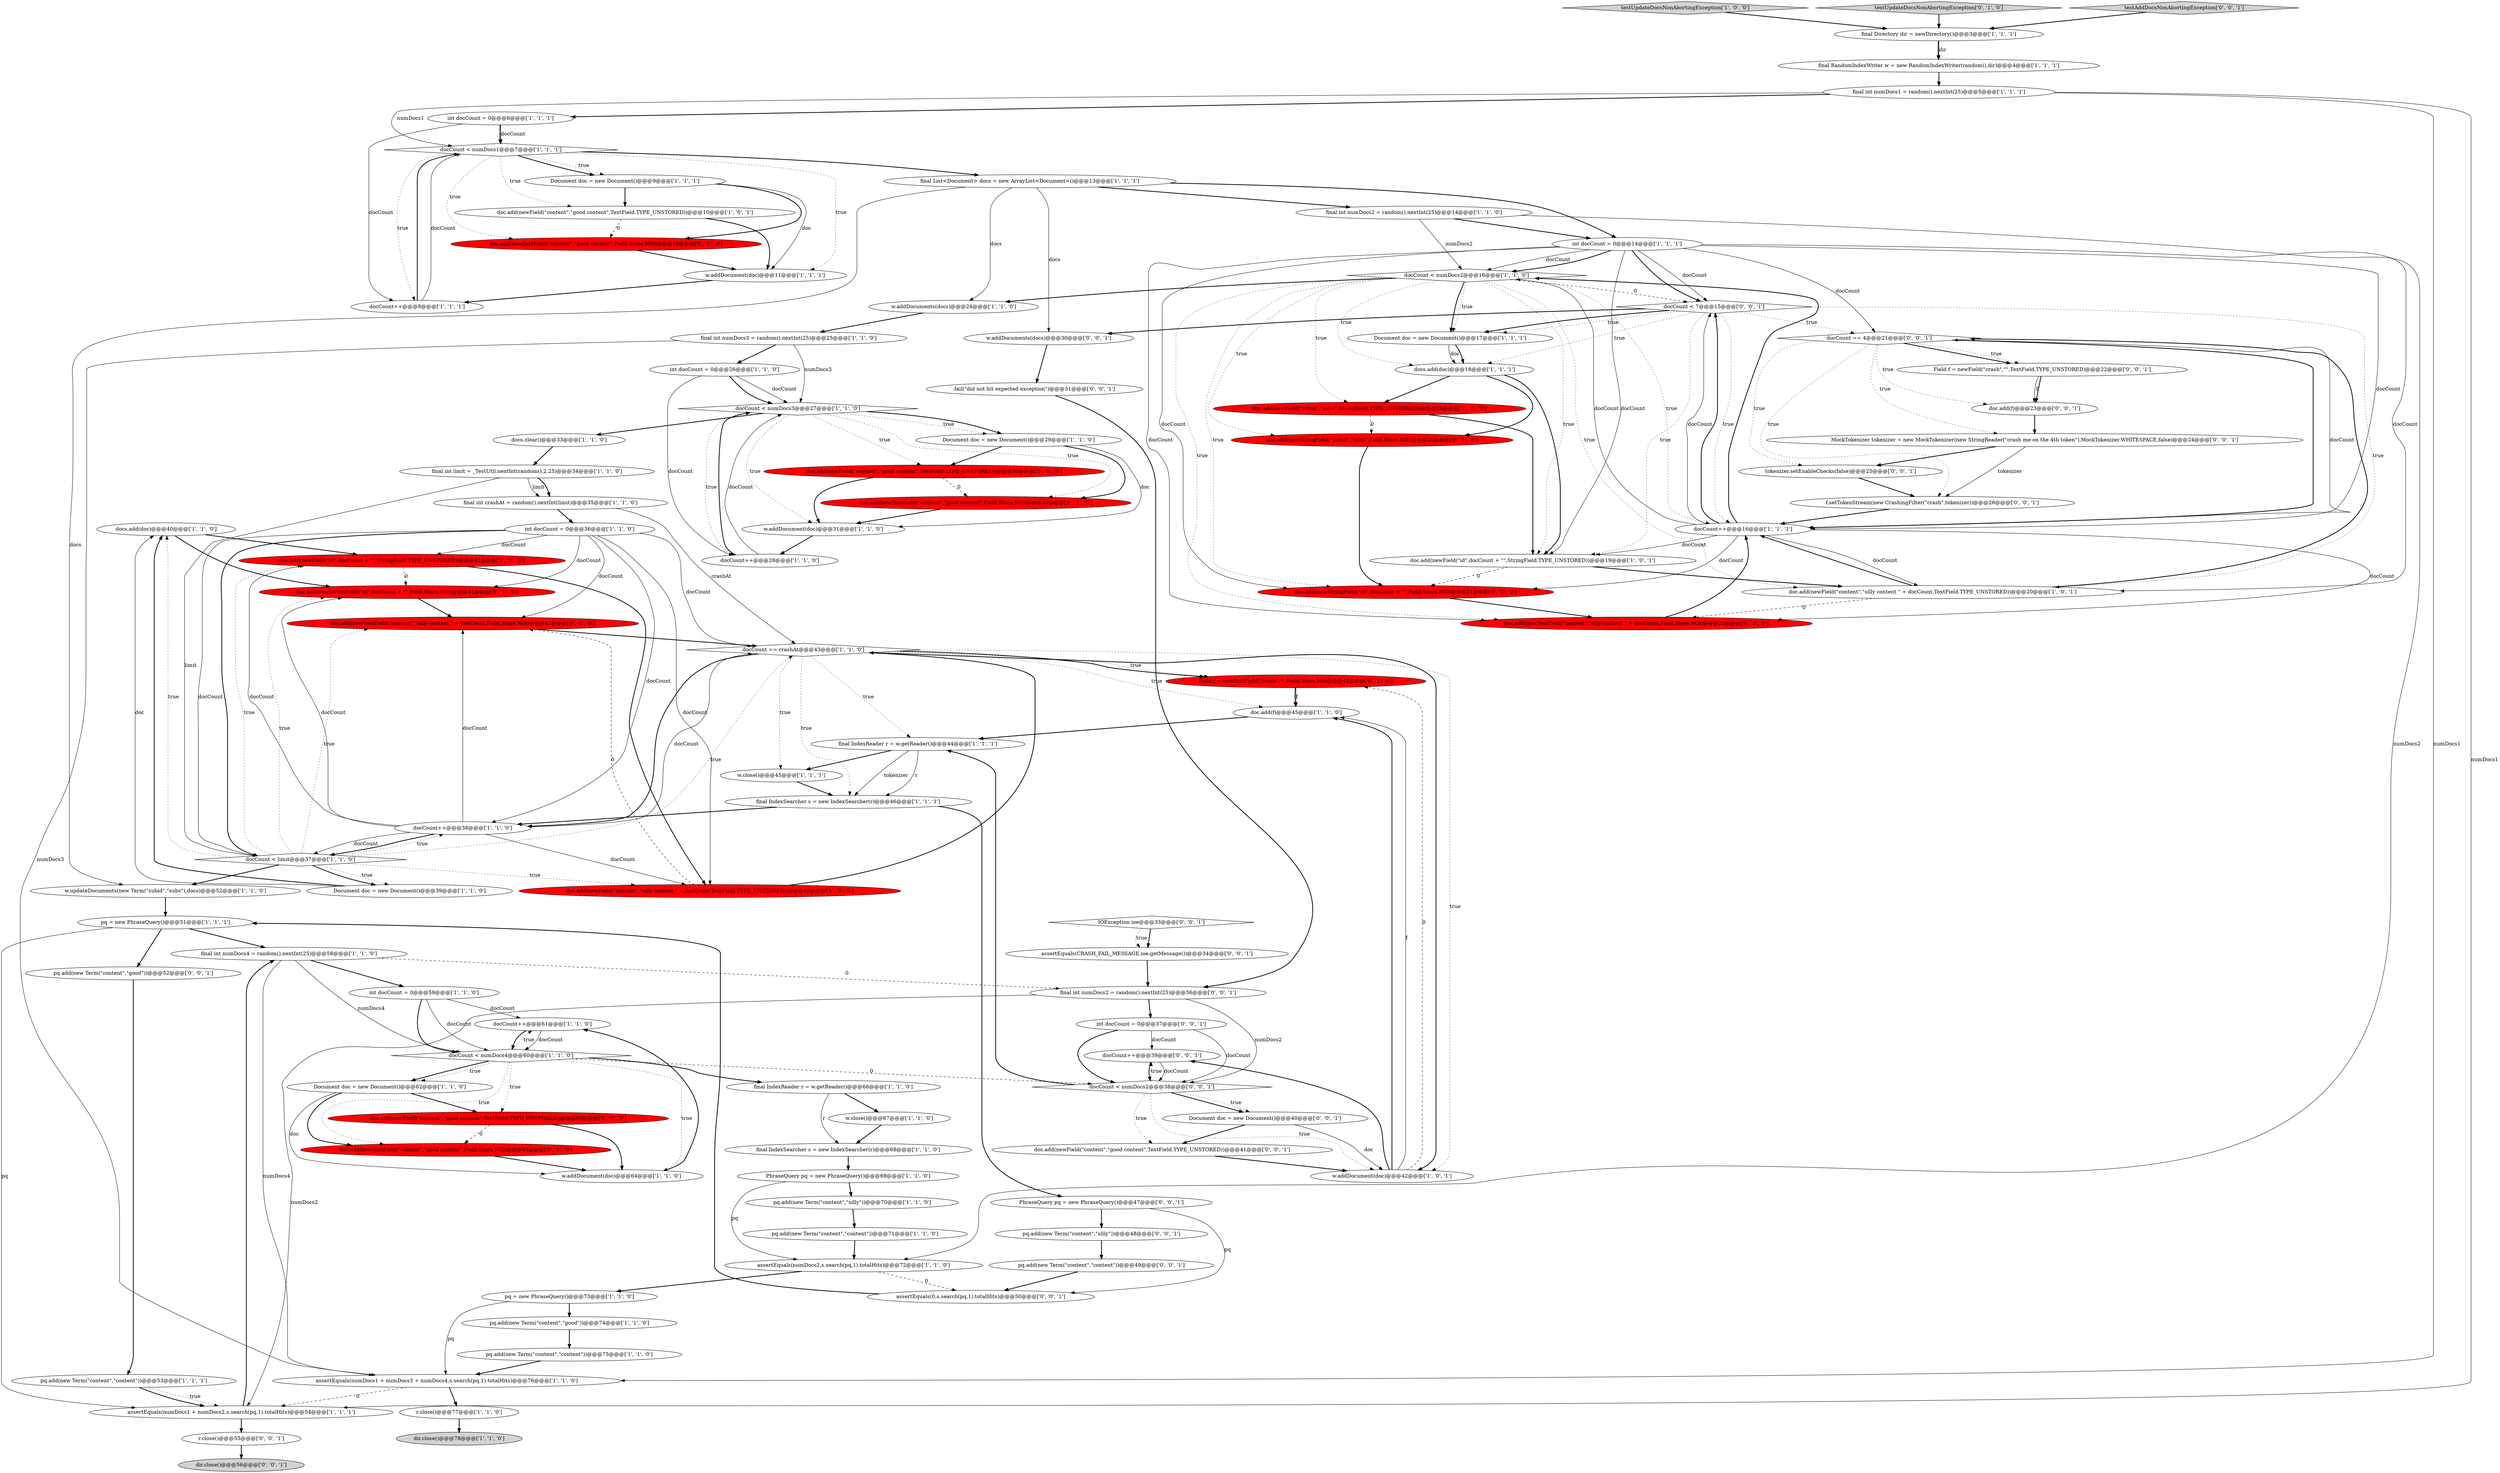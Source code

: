 digraph {
16 [style = filled, label = "docs.add(doc)@@@40@@@['1', '1', '0']", fillcolor = white, shape = ellipse image = "AAA0AAABBB1BBB"];
87 [style = filled, label = "dir.close()@@@56@@@['0', '0', '1']", fillcolor = lightgray, shape = ellipse image = "AAA0AAABBB3BBB"];
93 [style = filled, label = "pq.add(new Term(\"content\",\"silly\"))@@@48@@@['0', '0', '1']", fillcolor = white, shape = ellipse image = "AAA0AAABBB3BBB"];
13 [style = filled, label = "Document doc = new Document()@@@9@@@['1', '1', '1']", fillcolor = white, shape = ellipse image = "AAA0AAABBB1BBB"];
27 [style = filled, label = "doc.add(newField(\"id\",docCount + \"\",StringField.TYPE_UNSTORED))@@@41@@@['1', '0', '0']", fillcolor = red, shape = ellipse image = "AAA1AAABBB1BBB"];
73 [style = filled, label = "Field f = newTextField(\"crash\",\"\",Field.Store.NO)@@@44@@@['0', '1', '0']", fillcolor = red, shape = ellipse image = "AAA1AAABBB2BBB"];
7 [style = filled, label = "w.addDocument(doc)@@@42@@@['1', '0', '1']", fillcolor = white, shape = ellipse image = "AAA0AAABBB1BBB"];
102 [style = filled, label = "MockTokenizer tokenizer = new MockTokenizer(new StringReader(\"crash me on the 4th token\"),MockTokenizer.WHITESPACE,false)@@@24@@@['0', '0', '1']", fillcolor = white, shape = ellipse image = "AAA0AAABBB3BBB"];
12 [style = filled, label = "r.close()@@@77@@@['1', '1', '0']", fillcolor = white, shape = ellipse image = "AAA0AAABBB1BBB"];
80 [style = filled, label = "final int numDocs2 = random().nextInt(25)@@@36@@@['0', '0', '1']", fillcolor = white, shape = ellipse image = "AAA0AAABBB3BBB"];
85 [style = filled, label = "f.setTokenStream(new CrashingFilter(\"crash\",tokenizer))@@@26@@@['0', '0', '1']", fillcolor = white, shape = ellipse image = "AAA0AAABBB3BBB"];
32 [style = filled, label = "docCount < numDocs3@@@27@@@['1', '1', '0']", fillcolor = white, shape = diamond image = "AAA0AAABBB1BBB"];
99 [style = filled, label = "doc.add(f)@@@23@@@['0', '0', '1']", fillcolor = white, shape = ellipse image = "AAA0AAABBB3BBB"];
48 [style = filled, label = "pq.add(new Term(\"content\",\"silly\"))@@@70@@@['1', '1', '0']", fillcolor = white, shape = ellipse image = "AAA0AAABBB1BBB"];
28 [style = filled, label = "testUpdateDocsNonAbortingException['1', '0', '0']", fillcolor = lightgray, shape = diamond image = "AAA0AAABBB1BBB"];
39 [style = filled, label = "final IndexSearcher s = new IndexSearcher(r)@@@68@@@['1', '1', '0']", fillcolor = white, shape = ellipse image = "AAA0AAABBB1BBB"];
19 [style = filled, label = "docCount < numDocs2@@@16@@@['1', '1', '0']", fillcolor = white, shape = diamond image = "AAA0AAABBB1BBB"];
11 [style = filled, label = "w.close()@@@45@@@['1', '1', '1']", fillcolor = white, shape = ellipse image = "AAA0AAABBB1BBB"];
46 [style = filled, label = "docCount++@@@8@@@['1', '1', '1']", fillcolor = white, shape = ellipse image = "AAA0AAABBB1BBB"];
92 [style = filled, label = "IOException ioe@@@33@@@['0', '0', '1']", fillcolor = white, shape = diamond image = "AAA0AAABBB3BBB"];
95 [style = filled, label = "docCount == 4@@@21@@@['0', '0', '1']", fillcolor = white, shape = diamond image = "AAA0AAABBB3BBB"];
94 [style = filled, label = "r.close()@@@55@@@['0', '0', '1']", fillcolor = white, shape = ellipse image = "AAA0AAABBB3BBB"];
78 [style = filled, label = "docCount < 7@@@15@@@['0', '0', '1']", fillcolor = white, shape = diamond image = "AAA0AAABBB3BBB"];
54 [style = filled, label = "doc.add(newField(\"content\",\"good content\",TextField.TYPE_UNSTORED))@@@30@@@['1', '0', '0']", fillcolor = red, shape = ellipse image = "AAA1AAABBB1BBB"];
44 [style = filled, label = "docCount == crashAt@@@43@@@['1', '1', '0']", fillcolor = white, shape = diamond image = "AAA0AAABBB1BBB"];
89 [style = filled, label = "Field f = newField(\"crash\",\"\",TextField.TYPE_UNSTORED)@@@22@@@['0', '0', '1']", fillcolor = white, shape = ellipse image = "AAA0AAABBB3BBB"];
75 [style = filled, label = "doc.add(newTextField(\"content\",\"good content\",Field.Store.NO))@@@30@@@['0', '1', '0']", fillcolor = red, shape = ellipse image = "AAA1AAABBB2BBB"];
20 [style = filled, label = "docCount++@@@16@@@['1', '1', '1']", fillcolor = white, shape = ellipse image = "AAA0AAABBB1BBB"];
63 [style = filled, label = "final IndexReader r = w.getReader()@@@44@@@['1', '1', '1']", fillcolor = white, shape = ellipse image = "AAA0AAABBB1BBB"];
29 [style = filled, label = "assertEquals(numDocs2,s.search(pq,1).totalHits)@@@72@@@['1', '1', '0']", fillcolor = white, shape = ellipse image = "AAA0AAABBB1BBB"];
2 [style = filled, label = "pq = new PhraseQuery()@@@73@@@['1', '1', '0']", fillcolor = white, shape = ellipse image = "AAA0AAABBB1BBB"];
24 [style = filled, label = "docCount++@@@28@@@['1', '1', '0']", fillcolor = white, shape = ellipse image = "AAA0AAABBB1BBB"];
69 [style = filled, label = "doc.add(newTextField(\"content\",\"good content\",Field.Store.NO))@@@63@@@['0', '1', '0']", fillcolor = red, shape = ellipse image = "AAA1AAABBB2BBB"];
47 [style = filled, label = "final int limit = _TestUtil.nextInt(random(),2,25)@@@34@@@['1', '1', '0']", fillcolor = white, shape = ellipse image = "AAA0AAABBB1BBB"];
97 [style = filled, label = "assertEquals(CRASH_FAIL_MESSAGE,ioe.getMessage())@@@34@@@['0', '0', '1']", fillcolor = white, shape = ellipse image = "AAA0AAABBB3BBB"];
34 [style = filled, label = "int docCount = 0@@@59@@@['1', '1', '0']", fillcolor = white, shape = ellipse image = "AAA0AAABBB1BBB"];
67 [style = filled, label = "final int numDocs4 = random().nextInt(25)@@@58@@@['1', '1', '0']", fillcolor = white, shape = ellipse image = "AAA0AAABBB1BBB"];
9 [style = filled, label = "doc.add(newField(\"subid\",\"subs\",StringField.TYPE_UNSTORED))@@@20@@@['1', '0', '0']", fillcolor = red, shape = ellipse image = "AAA1AAABBB1BBB"];
50 [style = filled, label = "docCount < numDocs1@@@7@@@['1', '1', '1']", fillcolor = white, shape = diamond image = "AAA0AAABBB1BBB"];
49 [style = filled, label = "dir.close()@@@78@@@['1', '1', '0']", fillcolor = lightgray, shape = ellipse image = "AAA0AAABBB1BBB"];
88 [style = filled, label = "fail(\"did not hit expected exception\")@@@31@@@['0', '0', '1']", fillcolor = white, shape = ellipse image = "AAA0AAABBB3BBB"];
74 [style = filled, label = "doc.add(newStringField(\"subid\",\"subs\",Field.Store.NO))@@@20@@@['0', '1', '0']", fillcolor = red, shape = ellipse image = "AAA1AAABBB2BBB"];
81 [style = filled, label = "int docCount = 0@@@37@@@['0', '0', '1']", fillcolor = white, shape = ellipse image = "AAA0AAABBB3BBB"];
22 [style = filled, label = "int docCount = 0@@@36@@@['1', '1', '0']", fillcolor = white, shape = ellipse image = "AAA0AAABBB1BBB"];
25 [style = filled, label = "docCount++@@@38@@@['1', '1', '0']", fillcolor = white, shape = ellipse image = "AAA0AAABBB1BBB"];
66 [style = filled, label = "final int numDocs2 = random().nextInt(25)@@@14@@@['1', '1', '0']", fillcolor = white, shape = ellipse image = "AAA0AAABBB1BBB"];
56 [style = filled, label = "int docCount = 0@@@26@@@['1', '1', '0']", fillcolor = white, shape = ellipse image = "AAA0AAABBB1BBB"];
5 [style = filled, label = "assertEquals(numDocs1 + numDocs3 + numDocs4,s.search(pq,1).totalHits)@@@76@@@['1', '1', '0']", fillcolor = white, shape = ellipse image = "AAA0AAABBB1BBB"];
53 [style = filled, label = "pq.add(new Term(\"content\",\"good\"))@@@74@@@['1', '1', '0']", fillcolor = white, shape = ellipse image = "AAA0AAABBB1BBB"];
79 [style = filled, label = "doc.add(newField(\"content\",\"good content\",TextField.TYPE_UNSTORED))@@@41@@@['0', '0', '1']", fillcolor = white, shape = ellipse image = "AAA0AAABBB3BBB"];
15 [style = filled, label = "PhraseQuery pq = new PhraseQuery()@@@69@@@['1', '1', '0']", fillcolor = white, shape = ellipse image = "AAA0AAABBB1BBB"];
60 [style = filled, label = "final int numDocs3 = random().nextInt(25)@@@25@@@['1', '1', '0']", fillcolor = white, shape = ellipse image = "AAA0AAABBB1BBB"];
35 [style = filled, label = "final Directory dir = newDirectory()@@@3@@@['1', '1', '1']", fillcolor = white, shape = ellipse image = "AAA0AAABBB1BBB"];
55 [style = filled, label = "docCount < limit@@@37@@@['1', '1', '0']", fillcolor = white, shape = diamond image = "AAA0AAABBB1BBB"];
26 [style = filled, label = "int docCount = 0@@@14@@@['1', '1', '1']", fillcolor = white, shape = ellipse image = "AAA0AAABBB1BBB"];
77 [style = filled, label = "doc.add(newTextField(\"content\",\"silly content \" + docCount,Field.Store.NO))@@@22@@@['0', '1', '0']", fillcolor = red, shape = ellipse image = "AAA1AAABBB2BBB"];
57 [style = filled, label = "Document doc = new Document()@@@17@@@['1', '1', '1']", fillcolor = white, shape = ellipse image = "AAA0AAABBB1BBB"];
52 [style = filled, label = "docs.add(doc)@@@18@@@['1', '1', '1']", fillcolor = white, shape = ellipse image = "AAA0AAABBB1BBB"];
37 [style = filled, label = "w.addDocument(doc)@@@31@@@['1', '1', '0']", fillcolor = white, shape = ellipse image = "AAA0AAABBB1BBB"];
76 [style = filled, label = "doc.add(newStringField(\"id\",docCount + \"\",Field.Store.NO))@@@41@@@['0', '1', '0']", fillcolor = red, shape = ellipse image = "AAA1AAABBB2BBB"];
100 [style = filled, label = "assertEquals(0,s.search(pq,1).totalHits)@@@50@@@['0', '0', '1']", fillcolor = white, shape = ellipse image = "AAA0AAABBB3BBB"];
18 [style = filled, label = "pq.add(new Term(\"content\",\"content\"))@@@71@@@['1', '1', '0']", fillcolor = white, shape = ellipse image = "AAA0AAABBB1BBB"];
3 [style = filled, label = "Document doc = new Document()@@@29@@@['1', '1', '0']", fillcolor = white, shape = ellipse image = "AAA0AAABBB1BBB"];
43 [style = filled, label = "doc.add(newField(\"content\",\"good content\",TextField.TYPE_UNSTORED))@@@10@@@['1', '0', '1']", fillcolor = white, shape = ellipse image = "AAA0AAABBB1BBB"];
14 [style = filled, label = "w.addDocument(doc)@@@11@@@['1', '1', '1']", fillcolor = white, shape = ellipse image = "AAA0AAABBB1BBB"];
21 [style = filled, label = "docs.clear()@@@33@@@['1', '1', '0']", fillcolor = white, shape = ellipse image = "AAA0AAABBB1BBB"];
6 [style = filled, label = "docCount++@@@61@@@['1', '1', '0']", fillcolor = white, shape = ellipse image = "AAA0AAABBB1BBB"];
96 [style = filled, label = "w.addDocuments(docs)@@@30@@@['0', '0', '1']", fillcolor = white, shape = ellipse image = "AAA0AAABBB3BBB"];
101 [style = filled, label = "PhraseQuery pq = new PhraseQuery()@@@47@@@['0', '0', '1']", fillcolor = white, shape = ellipse image = "AAA0AAABBB3BBB"];
8 [style = filled, label = "final List<Document> docs = new ArrayList<Document>()@@@13@@@['1', '1', '1']", fillcolor = white, shape = ellipse image = "AAA0AAABBB1BBB"];
64 [style = filled, label = "pq.add(new Term(\"content\",\"content\"))@@@53@@@['1', '1', '1']", fillcolor = white, shape = ellipse image = "AAA0AAABBB1BBB"];
71 [style = filled, label = "doc.add(newTextField(\"content\",\"good content\",Field.Store.NO))@@@10@@@['0', '1', '0']", fillcolor = red, shape = ellipse image = "AAA1AAABBB2BBB"];
40 [style = filled, label = "final int crashAt = random().nextInt(limit)@@@35@@@['1', '1', '0']", fillcolor = white, shape = ellipse image = "AAA0AAABBB1BBB"];
98 [style = filled, label = "docCount++@@@39@@@['0', '0', '1']", fillcolor = white, shape = ellipse image = "AAA0AAABBB3BBB"];
51 [style = filled, label = "pq = new PhraseQuery()@@@51@@@['1', '1', '1']", fillcolor = white, shape = ellipse image = "AAA0AAABBB1BBB"];
4 [style = filled, label = "doc.add(f)@@@45@@@['1', '1', '0']", fillcolor = white, shape = ellipse image = "AAA0AAABBB1BBB"];
41 [style = filled, label = "final IndexSearcher s = new IndexSearcher(r)@@@46@@@['1', '1', '1']", fillcolor = white, shape = ellipse image = "AAA0AAABBB1BBB"];
17 [style = filled, label = "doc.add(newField(\"content\",\"good content\",TextField.TYPE_UNSTORED))@@@63@@@['1', '0', '0']", fillcolor = red, shape = ellipse image = "AAA1AAABBB1BBB"];
45 [style = filled, label = "docCount < numDocs4@@@60@@@['1', '1', '0']", fillcolor = white, shape = diamond image = "AAA0AAABBB1BBB"];
91 [style = filled, label = "tokenizer.setEnableChecks(false)@@@25@@@['0', '0', '1']", fillcolor = white, shape = ellipse image = "AAA0AAABBB3BBB"];
59 [style = filled, label = "Document doc = new Document()@@@39@@@['1', '1', '0']", fillcolor = white, shape = ellipse image = "AAA0AAABBB1BBB"];
70 [style = filled, label = "doc.add(newTextField(\"content\",\"silly content \" + docCount,Field.Store.NO))@@@42@@@['0', '1', '0']", fillcolor = red, shape = ellipse image = "AAA1AAABBB2BBB"];
90 [style = filled, label = "Document doc = new Document()@@@40@@@['0', '0', '1']", fillcolor = white, shape = ellipse image = "AAA0AAABBB3BBB"];
30 [style = filled, label = "assertEquals(numDocs1 + numDocs2,s.search(pq,1).totalHits)@@@54@@@['1', '1', '1']", fillcolor = white, shape = ellipse image = "AAA0AAABBB1BBB"];
68 [style = filled, label = "testUpdateDocsNonAbortingException['0', '1', '0']", fillcolor = lightgray, shape = diamond image = "AAA0AAABBB2BBB"];
10 [style = filled, label = "final RandomIndexWriter w = new RandomIndexWriter(random(),dir)@@@4@@@['1', '1', '1']", fillcolor = white, shape = ellipse image = "AAA0AAABBB1BBB"];
33 [style = filled, label = "pq.add(new Term(\"content\",\"content\"))@@@75@@@['1', '1', '0']", fillcolor = white, shape = ellipse image = "AAA0AAABBB1BBB"];
23 [style = filled, label = "final int numDocs1 = random().nextInt(25)@@@5@@@['1', '1', '1']", fillcolor = white, shape = ellipse image = "AAA0AAABBB1BBB"];
1 [style = filled, label = "doc.add(newField(\"content\",\"silly content \" + docCount,TextField.TYPE_UNSTORED))@@@20@@@['1', '0', '1']", fillcolor = white, shape = ellipse image = "AAA0AAABBB1BBB"];
65 [style = filled, label = "w.close()@@@67@@@['1', '1', '0']", fillcolor = white, shape = ellipse image = "AAA0AAABBB1BBB"];
82 [style = filled, label = "docCount < numDocs2@@@38@@@['0', '0', '1']", fillcolor = white, shape = diamond image = "AAA0AAABBB3BBB"];
31 [style = filled, label = "final IndexReader r = w.getReader()@@@66@@@['1', '1', '0']", fillcolor = white, shape = ellipse image = "AAA0AAABBB1BBB"];
38 [style = filled, label = "w.addDocument(doc)@@@64@@@['1', '1', '0']", fillcolor = white, shape = ellipse image = "AAA0AAABBB1BBB"];
62 [style = filled, label = "Document doc = new Document()@@@62@@@['1', '1', '0']", fillcolor = white, shape = ellipse image = "AAA0AAABBB1BBB"];
72 [style = filled, label = "doc.add(newStringField(\"id\",docCount + \"\",Field.Store.NO))@@@21@@@['0', '1', '0']", fillcolor = red, shape = ellipse image = "AAA1AAABBB2BBB"];
36 [style = filled, label = "doc.add(newField(\"id\",docCount + \"\",StringField.TYPE_UNSTORED))@@@19@@@['1', '0', '1']", fillcolor = white, shape = ellipse image = "AAA0AAABBB1BBB"];
0 [style = filled, label = "int docCount = 0@@@6@@@['1', '1', '1']", fillcolor = white, shape = ellipse image = "AAA0AAABBB1BBB"];
84 [style = filled, label = "testAddDocsNonAbortingException['0', '0', '1']", fillcolor = lightgray, shape = diamond image = "AAA0AAABBB3BBB"];
42 [style = filled, label = "doc.add(newField(\"content\",\"silly content \" + docCount,TextField.TYPE_UNSTORED))@@@42@@@['1', '0', '0']", fillcolor = red, shape = ellipse image = "AAA1AAABBB1BBB"];
61 [style = filled, label = "w.updateDocuments(new Term(\"subid\",\"subs\"),docs)@@@52@@@['1', '1', '0']", fillcolor = white, shape = ellipse image = "AAA0AAABBB1BBB"];
83 [style = filled, label = "pq.add(new Term(\"content\",\"content\"))@@@49@@@['0', '0', '1']", fillcolor = white, shape = ellipse image = "AAA0AAABBB3BBB"];
58 [style = filled, label = "w.addDocuments(docs)@@@24@@@['1', '1', '0']", fillcolor = white, shape = ellipse image = "AAA0AAABBB1BBB"];
86 [style = filled, label = "pq.add(new Term(\"content\",\"good\"))@@@52@@@['0', '0', '1']", fillcolor = white, shape = ellipse image = "AAA0AAABBB3BBB"];
23->5 [style = solid, label="numDocs1"];
51->67 [style = bold, label=""];
13->14 [style = solid, label="doc"];
69->38 [style = bold, label=""];
68->35 [style = bold, label=""];
99->102 [style = bold, label=""];
40->44 [style = solid, label="crashAt"];
19->77 [style = dotted, label="true"];
25->27 [style = solid, label="docCount"];
66->26 [style = bold, label=""];
4->63 [style = bold, label=""];
74->72 [style = bold, label=""];
97->80 [style = bold, label=""];
22->25 [style = solid, label="docCount"];
81->82 [style = solid, label="docCount"];
24->32 [style = bold, label=""];
67->5 [style = solid, label="numDocs4"];
44->7 [style = bold, label=""];
1->20 [style = bold, label=""];
73->4 [style = bold, label=""];
58->60 [style = bold, label=""];
45->38 [style = dotted, label="true"];
45->31 [style = bold, label=""];
26->36 [style = solid, label="docCount"];
51->86 [style = bold, label=""];
70->44 [style = bold, label=""];
1->77 [style = dashed, label="0"];
82->7 [style = dotted, label="true"];
17->38 [style = bold, label=""];
78->57 [style = dotted, label="true"];
0->50 [style = solid, label="docCount"];
26->1 [style = solid, label="docCount"];
2->53 [style = bold, label=""];
98->82 [style = solid, label="docCount"];
19->57 [style = dotted, label="true"];
29->2 [style = bold, label=""];
96->88 [style = bold, label=""];
42->44 [style = bold, label=""];
7->73 [style = dashed, label="0"];
78->96 [style = bold, label=""];
25->76 [style = solid, label="docCount"];
9->74 [style = dashed, label="0"];
22->44 [style = solid, label="docCount"];
54->75 [style = dashed, label="0"];
88->80 [style = bold, label=""];
14->46 [style = bold, label=""];
54->37 [style = bold, label=""];
45->62 [style = bold, label=""];
32->3 [style = dotted, label="true"];
40->22 [style = bold, label=""];
52->74 [style = bold, label=""];
45->17 [style = dotted, label="true"];
62->38 [style = solid, label="doc"];
25->55 [style = solid, label="docCount"];
32->37 [style = dotted, label="true"];
35->10 [style = bold, label=""];
32->54 [style = dotted, label="true"];
48->18 [style = bold, label=""];
46->50 [style = bold, label=""];
20->72 [style = solid, label="docCount"];
92->97 [style = bold, label=""];
101->93 [style = bold, label=""];
32->3 [style = bold, label=""];
23->50 [style = solid, label="numDocs1"];
45->82 [style = dashed, label="0"];
0->46 [style = solid, label="docCount"];
66->29 [style = solid, label="numDocs2"];
78->95 [style = dotted, label="true"];
20->77 [style = solid, label="docCount"];
22->76 [style = solid, label="docCount"];
78->20 [style = dotted, label="true"];
8->61 [style = solid, label="docs"];
82->98 [style = dotted, label="true"];
95->99 [style = dotted, label="true"];
63->41 [style = solid, label="tokenizer"];
30->67 [style = bold, label=""];
98->82 [style = bold, label=""];
55->59 [style = dotted, label="true"];
32->24 [style = dotted, label="true"];
26->95 [style = solid, label="docCount"];
56->32 [style = bold, label=""];
55->59 [style = bold, label=""];
52->9 [style = bold, label=""];
44->73 [style = bold, label=""];
3->37 [style = solid, label="doc"];
55->70 [style = dotted, label="true"];
25->55 [style = bold, label=""];
2->5 [style = solid, label="pq"];
72->77 [style = bold, label=""];
44->7 [style = dotted, label="true"];
50->14 [style = dotted, label="true"];
55->27 [style = dotted, label="true"];
67->45 [style = solid, label="numDocs4"];
50->71 [style = dotted, label="true"];
50->43 [style = dotted, label="true"];
100->51 [style = bold, label=""];
34->6 [style = solid, label="docCount"];
47->40 [style = solid, label="limit"];
102->91 [style = bold, label=""];
19->36 [style = dotted, label="true"];
101->100 [style = solid, label="pq"];
44->11 [style = dotted, label="true"];
38->6 [style = bold, label=""];
25->44 [style = solid, label="docCount"];
3->54 [style = bold, label=""];
28->35 [style = bold, label=""];
19->57 [style = bold, label=""];
22->70 [style = solid, label="docCount"];
19->72 [style = dotted, label="true"];
95->102 [style = dotted, label="true"];
71->14 [style = bold, label=""];
81->82 [style = bold, label=""];
65->39 [style = bold, label=""];
13->43 [style = bold, label=""];
19->9 [style = dotted, label="true"];
56->24 [style = solid, label="docCount"];
26->78 [style = solid, label="docCount"];
94->87 [style = bold, label=""];
53->33 [style = bold, label=""];
32->75 [style = dotted, label="true"];
62->17 [style = bold, label=""];
44->4 [style = dotted, label="true"];
3->75 [style = bold, label=""];
15->29 [style = solid, label="pq"];
52->36 [style = bold, label=""];
95->20 [style = bold, label=""];
55->44 [style = dotted, label="true"];
90->79 [style = bold, label=""];
20->1 [style = solid, label="docCount"];
20->19 [style = bold, label=""];
22->55 [style = solid, label="docCount"];
93->83 [style = bold, label=""];
43->71 [style = dashed, label="0"];
56->32 [style = solid, label="docCount"];
66->19 [style = solid, label="numDocs2"];
5->30 [style = dashed, label="0"];
26->20 [style = solid, label="docCount"];
23->30 [style = solid, label="numDocs1"];
60->56 [style = bold, label=""];
8->96 [style = solid, label="docs"];
63->11 [style = bold, label=""];
21->47 [style = bold, label=""];
8->58 [style = solid, label="docs"];
19->1 [style = dotted, label="true"];
80->81 [style = bold, label=""];
24->32 [style = solid, label="docCount"];
55->76 [style = dotted, label="true"];
95->89 [style = bold, label=""];
37->24 [style = bold, label=""];
47->55 [style = solid, label="limit"];
26->19 [style = solid, label="docCount"];
25->42 [style = solid, label="docCount"];
16->27 [style = bold, label=""];
35->10 [style = solid, label="dir"];
47->40 [style = bold, label=""];
55->16 [style = dotted, label="true"];
79->7 [style = bold, label=""];
22->55 [style = bold, label=""];
55->42 [style = dotted, label="true"];
78->52 [style = dotted, label="true"];
67->80 [style = dashed, label="0"];
63->41 [style = solid, label="r"];
78->1 [style = dotted, label="true"];
50->13 [style = bold, label=""];
7->4 [style = bold, label=""];
33->5 [style = bold, label=""];
20->78 [style = solid, label="docCount"];
89->99 [style = solid, label="f"];
22->42 [style = solid, label="docCount"];
26->19 [style = bold, label=""];
23->0 [style = bold, label=""];
95->91 [style = dotted, label="true"];
55->61 [style = bold, label=""];
13->71 [style = bold, label=""];
12->49 [style = bold, label=""];
36->72 [style = dashed, label="0"];
11->41 [style = bold, label=""];
83->100 [style = bold, label=""];
89->99 [style = bold, label=""];
50->46 [style = dotted, label="true"];
45->69 [style = dotted, label="true"];
43->14 [style = bold, label=""];
57->52 [style = solid, label="doc"];
75->37 [style = bold, label=""];
10->23 [style = bold, label=""];
50->13 [style = dotted, label="true"];
46->50 [style = solid, label="docCount"];
31->39 [style = solid, label="r"];
59->16 [style = solid, label="doc"];
20->19 [style = solid, label="docCount"];
15->48 [style = bold, label=""];
76->70 [style = bold, label=""];
20->78 [style = bold, label=""];
30->94 [style = bold, label=""];
64->30 [style = dotted, label="true"];
44->25 [style = bold, label=""];
26->78 [style = bold, label=""];
64->30 [style = bold, label=""];
41->101 [style = bold, label=""];
7->98 [style = bold, label=""];
62->69 [style = bold, label=""];
8->66 [style = bold, label=""];
31->65 [style = bold, label=""];
26->77 [style = solid, label="docCount"];
1->95 [style = bold, label=""];
86->64 [style = bold, label=""];
45->6 [style = dotted, label="true"];
9->36 [style = bold, label=""];
42->70 [style = dashed, label="0"];
20->36 [style = solid, label="docCount"];
61->51 [style = bold, label=""];
77->20 [style = bold, label=""];
39->15 [style = bold, label=""];
84->35 [style = bold, label=""];
32->21 [style = bold, label=""];
91->85 [style = bold, label=""];
55->25 [style = dotted, label="true"];
19->74 [style = dotted, label="true"];
19->78 [style = dashed, label="0"];
19->20 [style = dotted, label="true"];
73->4 [style = solid, label="f"];
17->69 [style = dashed, label="0"];
34->45 [style = bold, label=""];
92->97 [style = dotted, label="true"];
90->7 [style = solid, label="doc"];
34->45 [style = solid, label="docCount"];
95->85 [style = dotted, label="true"];
60->32 [style = solid, label="numDocs3"];
59->16 [style = bold, label=""];
45->62 [style = dotted, label="true"];
85->20 [style = bold, label=""];
26->72 [style = solid, label="docCount"];
36->1 [style = bold, label=""];
0->50 [style = bold, label=""];
19->52 [style = dotted, label="true"];
82->63 [style = bold, label=""];
27->42 [style = bold, label=""];
80->30 [style = solid, label="numDocs2"];
82->90 [style = bold, label=""];
57->52 [style = bold, label=""];
78->36 [style = dotted, label="true"];
22->27 [style = solid, label="docCount"];
51->30 [style = solid, label="pq"];
19->58 [style = bold, label=""];
44->63 [style = dotted, label="true"];
29->100 [style = dashed, label="0"];
18->29 [style = bold, label=""];
78->57 [style = bold, label=""];
25->70 [style = solid, label="docCount"];
95->89 [style = dotted, label="true"];
60->5 [style = solid, label="numDocs3"];
5->12 [style = bold, label=""];
102->85 [style = solid, label="tokenizer"];
80->82 [style = solid, label="numDocs2"];
44->73 [style = dotted, label="true"];
20->95 [style = solid, label="docCount"];
81->98 [style = solid, label="docCount"];
82->79 [style = dotted, label="true"];
50->8 [style = bold, label=""];
16->76 [style = bold, label=""];
6->45 [style = solid, label="docCount"];
41->25 [style = bold, label=""];
6->45 [style = bold, label=""];
82->90 [style = dotted, label="true"];
27->76 [style = dashed, label="0"];
7->4 [style = solid, label="f"];
67->34 [style = bold, label=""];
44->41 [style = dotted, label="true"];
8->26 [style = bold, label=""];
}
